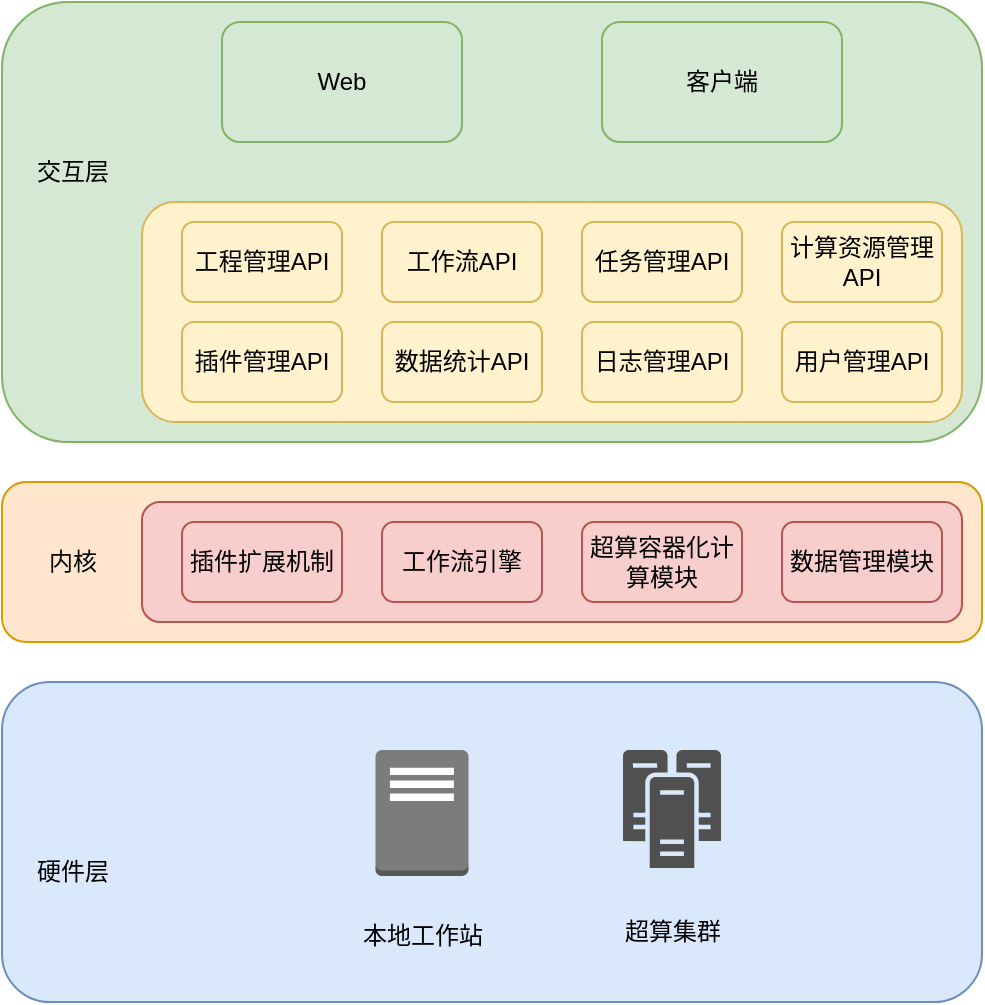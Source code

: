 <mxfile version="21.3.7" type="github">
  <diagram name="第 1 页" id="BM5lb4kgWD_zZXN5rHR2">
    <mxGraphModel dx="524" dy="741" grid="1" gridSize="10" guides="1" tooltips="1" connect="1" arrows="1" fold="1" page="1" pageScale="1" pageWidth="827" pageHeight="1169" math="0" shadow="0">
      <root>
        <mxCell id="0" />
        <mxCell id="1" parent="0" />
        <mxCell id="rxF4gWscdkAUGcWrRO9E-14" value="" style="rounded=1;whiteSpace=wrap;html=1;fillColor=#d5e8d4;strokeColor=#82b366;" vertex="1" parent="1">
          <mxGeometry x="70" y="20" width="490" height="220" as="geometry" />
        </mxCell>
        <mxCell id="rxF4gWscdkAUGcWrRO9E-1" value="" style="rounded=1;whiteSpace=wrap;html=1;fillColor=#fff2cc;strokeColor=#d6b656;" vertex="1" parent="1">
          <mxGeometry x="140" y="120" width="410" height="110" as="geometry" />
        </mxCell>
        <mxCell id="rxF4gWscdkAUGcWrRO9E-2" value="交互层" style="text;html=1;align=center;verticalAlign=middle;resizable=0;points=[];autosize=1;rounded=0;" vertex="1" parent="1">
          <mxGeometry x="75" y="90" width="60" height="30" as="geometry" />
        </mxCell>
        <mxCell id="rxF4gWscdkAUGcWrRO9E-3" value="工作流API" style="rounded=1;whiteSpace=wrap;html=1;fillColor=#fff2cc;strokeColor=#d6b656;" vertex="1" parent="1">
          <mxGeometry x="260" y="130" width="80" height="40" as="geometry" />
        </mxCell>
        <mxCell id="rxF4gWscdkAUGcWrRO9E-4" value="&lt;span id=&quot;docs-internal-guid-9167f443-7fff-0bc8-a4bc-838c0dcd0c80&quot;&gt;&lt;/span&gt;插件管理API" style="rounded=1;whiteSpace=wrap;html=1;fillColor=#fff2cc;strokeColor=#d6b656;" vertex="1" parent="1">
          <mxGeometry x="160" y="180" width="80" height="40" as="geometry" />
        </mxCell>
        <mxCell id="rxF4gWscdkAUGcWrRO9E-5" value="Web" style="rounded=1;whiteSpace=wrap;html=1;fillColor=#d5e8d4;strokeColor=#82b366;" vertex="1" parent="1">
          <mxGeometry x="180" y="30" width="120" height="60" as="geometry" />
        </mxCell>
        <mxCell id="rxF4gWscdkAUGcWrRO9E-6" value="客户端" style="rounded=1;whiteSpace=wrap;html=1;fillColor=#d5e8d4;strokeColor=#82b366;" vertex="1" parent="1">
          <mxGeometry x="370" y="30" width="120" height="60" as="geometry" />
        </mxCell>
        <mxCell id="rxF4gWscdkAUGcWrRO9E-8" value="工程管理API" style="rounded=1;whiteSpace=wrap;html=1;fillColor=#fff2cc;strokeColor=#d6b656;" vertex="1" parent="1">
          <mxGeometry x="160" y="130" width="80" height="40" as="geometry" />
        </mxCell>
        <mxCell id="rxF4gWscdkAUGcWrRO9E-9" value="&lt;span id=&quot;docs-internal-guid-b78f5eb9-7fff-38b9-a81d-35460a2a63e1&quot;&gt;&lt;/span&gt;&lt;span id=&quot;docs-internal-guid-b78f5eb9-7fff-38b9-a81d-35460a2a63e1&quot;&gt;&lt;/span&gt;&lt;span id=&quot;docs-internal-guid-6e97094f-7fff-65f8-c591-af80082fb2ff&quot;&gt;&lt;/span&gt;&lt;span id=&quot;docs-internal-guid-6e97094f-7fff-65f8-c591-af80082fb2ff&quot;&gt;&lt;/span&gt;&lt;span id=&quot;docs-internal-guid-6e97094f-7fff-65f8-c591-af80082fb2ff&quot;&gt;&lt;/span&gt;&lt;span id=&quot;docs-internal-guid-6e97094f-7fff-65f8-c591-af80082fb2ff&quot;&gt;&lt;/span&gt;&lt;span id=&quot;docs-internal-guid-6e97094f-7fff-65f8-c591-af80082fb2ff&quot;&gt;&lt;/span&gt;&lt;span id=&quot;docs-internal-guid-6e97094f-7fff-65f8-c591-af80082fb2ff&quot;&gt;&lt;/span&gt;计算资源管理API" style="rounded=1;whiteSpace=wrap;html=1;fillColor=#fff2cc;strokeColor=#d6b656;" vertex="1" parent="1">
          <mxGeometry x="460" y="130" width="80" height="40" as="geometry" />
        </mxCell>
        <mxCell id="rxF4gWscdkAUGcWrRO9E-10" value="数据统计API" style="rounded=1;whiteSpace=wrap;html=1;fillColor=#fff2cc;strokeColor=#d6b656;" vertex="1" parent="1">
          <mxGeometry x="260" y="180" width="80" height="40" as="geometry" />
        </mxCell>
        <mxCell id="rxF4gWscdkAUGcWrRO9E-11" value="任务管理API" style="rounded=1;whiteSpace=wrap;html=1;fillColor=#fff2cc;strokeColor=#d6b656;" vertex="1" parent="1">
          <mxGeometry x="360" y="130" width="80" height="40" as="geometry" />
        </mxCell>
        <mxCell id="rxF4gWscdkAUGcWrRO9E-12" value="日志管理API" style="rounded=1;whiteSpace=wrap;html=1;fillColor=#fff2cc;strokeColor=#d6b656;" vertex="1" parent="1">
          <mxGeometry x="360" y="180" width="80" height="40" as="geometry" />
        </mxCell>
        <mxCell id="rxF4gWscdkAUGcWrRO9E-13" value="用户管理API" style="rounded=1;whiteSpace=wrap;html=1;fillColor=#fff2cc;strokeColor=#d6b656;" vertex="1" parent="1">
          <mxGeometry x="460" y="180" width="80" height="40" as="geometry" />
        </mxCell>
        <mxCell id="rxF4gWscdkAUGcWrRO9E-16" value="" style="rounded=1;whiteSpace=wrap;html=1;fillColor=#ffe6cc;strokeColor=#d79b00;" vertex="1" parent="1">
          <mxGeometry x="70" y="260" width="490" height="80" as="geometry" />
        </mxCell>
        <mxCell id="rxF4gWscdkAUGcWrRO9E-17" value="内核" style="text;html=1;align=center;verticalAlign=middle;resizable=0;points=[];autosize=1;strokeColor=none;fillColor=none;" vertex="1" parent="1">
          <mxGeometry x="80" y="285" width="50" height="30" as="geometry" />
        </mxCell>
        <mxCell id="rxF4gWscdkAUGcWrRO9E-18" value="" style="rounded=1;whiteSpace=wrap;html=1;fillColor=#f8cecc;strokeColor=#b85450;" vertex="1" parent="1">
          <mxGeometry x="140" y="270" width="410" height="60" as="geometry" />
        </mxCell>
        <mxCell id="rxF4gWscdkAUGcWrRO9E-19" value="插件扩展机制" style="rounded=1;whiteSpace=wrap;html=1;fillColor=#f8cecc;strokeColor=#b85450;" vertex="1" parent="1">
          <mxGeometry x="160" y="280" width="80" height="40" as="geometry" />
        </mxCell>
        <mxCell id="rxF4gWscdkAUGcWrRO9E-20" value="超算容器化计算模块" style="rounded=1;whiteSpace=wrap;html=1;fillColor=#f8cecc;strokeColor=#b85450;" vertex="1" parent="1">
          <mxGeometry x="360" y="280" width="80" height="40" as="geometry" />
        </mxCell>
        <mxCell id="rxF4gWscdkAUGcWrRO9E-21" value="工作流引擎" style="rounded=1;whiteSpace=wrap;html=1;fillColor=#f8cecc;strokeColor=#b85450;" vertex="1" parent="1">
          <mxGeometry x="260" y="280" width="80" height="40" as="geometry" />
        </mxCell>
        <mxCell id="rxF4gWscdkAUGcWrRO9E-22" value="数据管理模块" style="rounded=1;whiteSpace=wrap;html=1;fillColor=#f8cecc;strokeColor=#b85450;" vertex="1" parent="1">
          <mxGeometry x="460" y="280" width="80" height="40" as="geometry" />
        </mxCell>
        <mxCell id="rxF4gWscdkAUGcWrRO9E-23" value="" style="rounded=1;whiteSpace=wrap;html=1;fillColor=#dae8fc;strokeColor=#6c8ebf;" vertex="1" parent="1">
          <mxGeometry x="70" y="360" width="490" height="160" as="geometry" />
        </mxCell>
        <mxCell id="rxF4gWscdkAUGcWrRO9E-24" value="硬件层" style="text;html=1;align=center;verticalAlign=middle;resizable=0;points=[];autosize=1;strokeColor=none;fillColor=none;" vertex="1" parent="1">
          <mxGeometry x="75" y="440" width="60" height="30" as="geometry" />
        </mxCell>
        <mxCell id="rxF4gWscdkAUGcWrRO9E-26" value="本地工作站" style="text;html=1;align=center;verticalAlign=middle;resizable=0;points=[];autosize=1;strokeColor=none;fillColor=none;" vertex="1" parent="1">
          <mxGeometry x="240" y="472" width="80" height="30" as="geometry" />
        </mxCell>
        <mxCell id="rxF4gWscdkAUGcWrRO9E-28" value="" style="outlineConnect=0;dashed=0;verticalLabelPosition=bottom;verticalAlign=top;align=center;html=1;shape=mxgraph.aws3.traditional_server;fillColor=#7D7C7C;gradientColor=none;" vertex="1" parent="1">
          <mxGeometry x="256.75" y="394" width="46.5" height="63" as="geometry" />
        </mxCell>
        <mxCell id="rxF4gWscdkAUGcWrRO9E-29" value="" style="sketch=0;pointerEvents=1;shadow=0;dashed=0;html=1;strokeColor=none;fillColor=#505050;labelPosition=center;verticalLabelPosition=bottom;verticalAlign=top;outlineConnect=0;align=center;shape=mxgraph.office.servers.cluster_server;" vertex="1" parent="1">
          <mxGeometry x="380.5" y="394" width="49" height="59" as="geometry" />
        </mxCell>
        <mxCell id="rxF4gWscdkAUGcWrRO9E-30" value="超算集群" style="text;html=1;align=center;verticalAlign=middle;resizable=0;points=[];autosize=1;strokeColor=none;fillColor=none;" vertex="1" parent="1">
          <mxGeometry x="370" y="470" width="70" height="30" as="geometry" />
        </mxCell>
      </root>
    </mxGraphModel>
  </diagram>
</mxfile>
